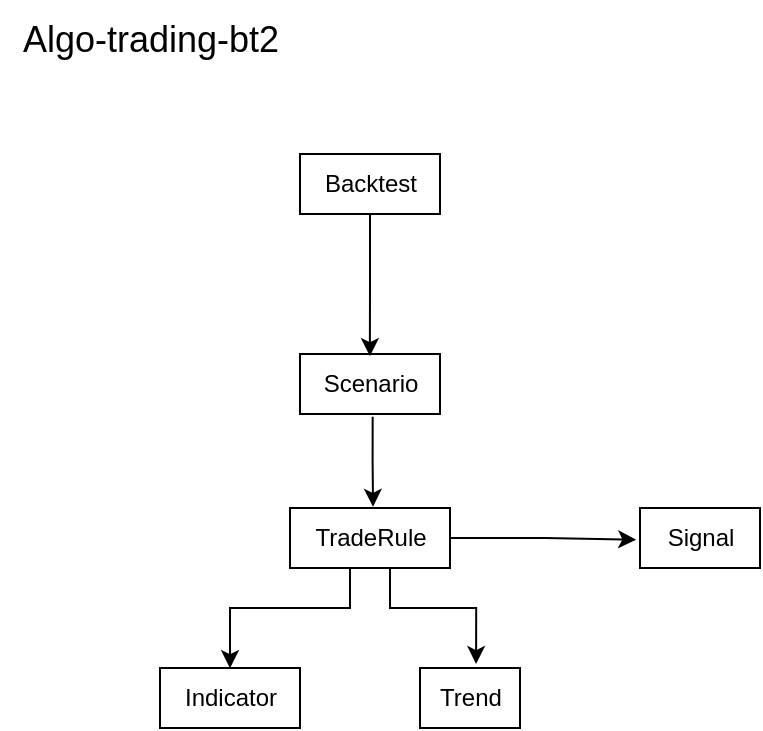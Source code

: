 <mxfile version="22.1.22" type="embed">
  <diagram id="koiKT3Q88GvUnwr6oLdF" name="Page-1">
    <mxGraphModel dx="566" dy="411" grid="1" gridSize="10" guides="1" tooltips="1" connect="1" arrows="1" fold="1" page="1" pageScale="1" pageWidth="850" pageHeight="1100" math="0" shadow="0">
      <root>
        <mxCell id="0" />
        <mxCell id="1" parent="0" />
        <mxCell id="2" value="Algo-trading-bt2" style="text;html=1;align=center;verticalAlign=middle;resizable=0;points=[];autosize=1;strokeColor=none;fillColor=none;fontSize=18;" parent="1" vertex="1">
          <mxGeometry x="20" y="3" width="150" height="40" as="geometry" />
        </mxCell>
        <mxCell id="7" value="TradeRule" style="text;html=1;align=center;verticalAlign=middle;resizable=0;points=[];autosize=1;strokeColor=default;fillColor=none;" parent="1" vertex="1">
          <mxGeometry x="165" y="257" width="80" height="30" as="geometry" />
        </mxCell>
        <mxCell id="8" value="Indicator" style="text;html=1;align=center;verticalAlign=middle;resizable=0;points=[];autosize=1;strokeColor=default;fillColor=none;" parent="1" vertex="1">
          <mxGeometry x="100" y="337" width="70" height="30" as="geometry" />
        </mxCell>
        <mxCell id="10" value="Scenario" style="text;html=1;align=center;verticalAlign=middle;resizable=0;points=[];autosize=1;strokeColor=default;fillColor=none;" parent="1" vertex="1">
          <mxGeometry x="170" y="180" width="70" height="30" as="geometry" />
        </mxCell>
        <mxCell id="12" style="edgeStyle=orthogonalEdgeStyle;rounded=0;orthogonalLoop=1;jettySize=auto;html=1;entryX=0.519;entryY=-0.02;entryDx=0;entryDy=0;entryPerimeter=0;exitX=0.519;exitY=1.047;exitDx=0;exitDy=0;exitPerimeter=0;" parent="1" source="10" target="7" edge="1">
          <mxGeometry relative="1" as="geometry" />
        </mxCell>
        <mxCell id="13" style="edgeStyle=orthogonalEdgeStyle;rounded=0;orthogonalLoop=1;jettySize=auto;html=1;entryX=0.513;entryY=0.003;entryDx=0;entryDy=0;entryPerimeter=0;" parent="1" source="7" target="8" edge="1">
          <mxGeometry relative="1" as="geometry">
            <Array as="points">
              <mxPoint x="195" y="307" />
              <mxPoint x="135" y="307" />
              <mxPoint x="135" y="337" />
            </Array>
          </mxGeometry>
        </mxCell>
        <mxCell id="15" value="Trend" style="text;html=1;align=center;verticalAlign=middle;resizable=0;points=[];autosize=1;strokeColor=default;fillColor=none;" parent="1" vertex="1">
          <mxGeometry x="230" y="337" width="50" height="30" as="geometry" />
        </mxCell>
        <mxCell id="16" style="edgeStyle=orthogonalEdgeStyle;rounded=0;orthogonalLoop=1;jettySize=auto;html=1;entryX=0.561;entryY=-0.066;entryDx=0;entryDy=0;entryPerimeter=0;" parent="1" source="7" target="15" edge="1">
          <mxGeometry relative="1" as="geometry">
            <Array as="points">
              <mxPoint x="215" y="307" />
              <mxPoint x="258" y="307" />
            </Array>
          </mxGeometry>
        </mxCell>
        <mxCell id="17" value="Backtest" style="text;html=1;align=center;verticalAlign=middle;resizable=0;points=[];autosize=1;strokeColor=default;fillColor=none;" parent="1" vertex="1">
          <mxGeometry x="170" y="80" width="70" height="30" as="geometry" />
        </mxCell>
        <mxCell id="18" style="edgeStyle=orthogonalEdgeStyle;rounded=0;orthogonalLoop=1;jettySize=auto;html=1;entryX=0.499;entryY=0.036;entryDx=0;entryDy=0;entryPerimeter=0;" parent="1" source="17" target="10" edge="1">
          <mxGeometry relative="1" as="geometry" />
        </mxCell>
        <mxCell id="19" value="Signal" style="text;html=1;align=center;verticalAlign=middle;resizable=0;points=[];autosize=1;strokeColor=default;fillColor=none;" vertex="1" parent="1">
          <mxGeometry x="340" y="257" width="60" height="30" as="geometry" />
        </mxCell>
        <mxCell id="20" style="edgeStyle=orthogonalEdgeStyle;rounded=0;orthogonalLoop=1;jettySize=auto;html=1;entryX=-0.031;entryY=0.528;entryDx=0;entryDy=0;entryPerimeter=0;" edge="1" parent="1" source="7" target="19">
          <mxGeometry relative="1" as="geometry" />
        </mxCell>
      </root>
    </mxGraphModel>
  </diagram>
</mxfile>
